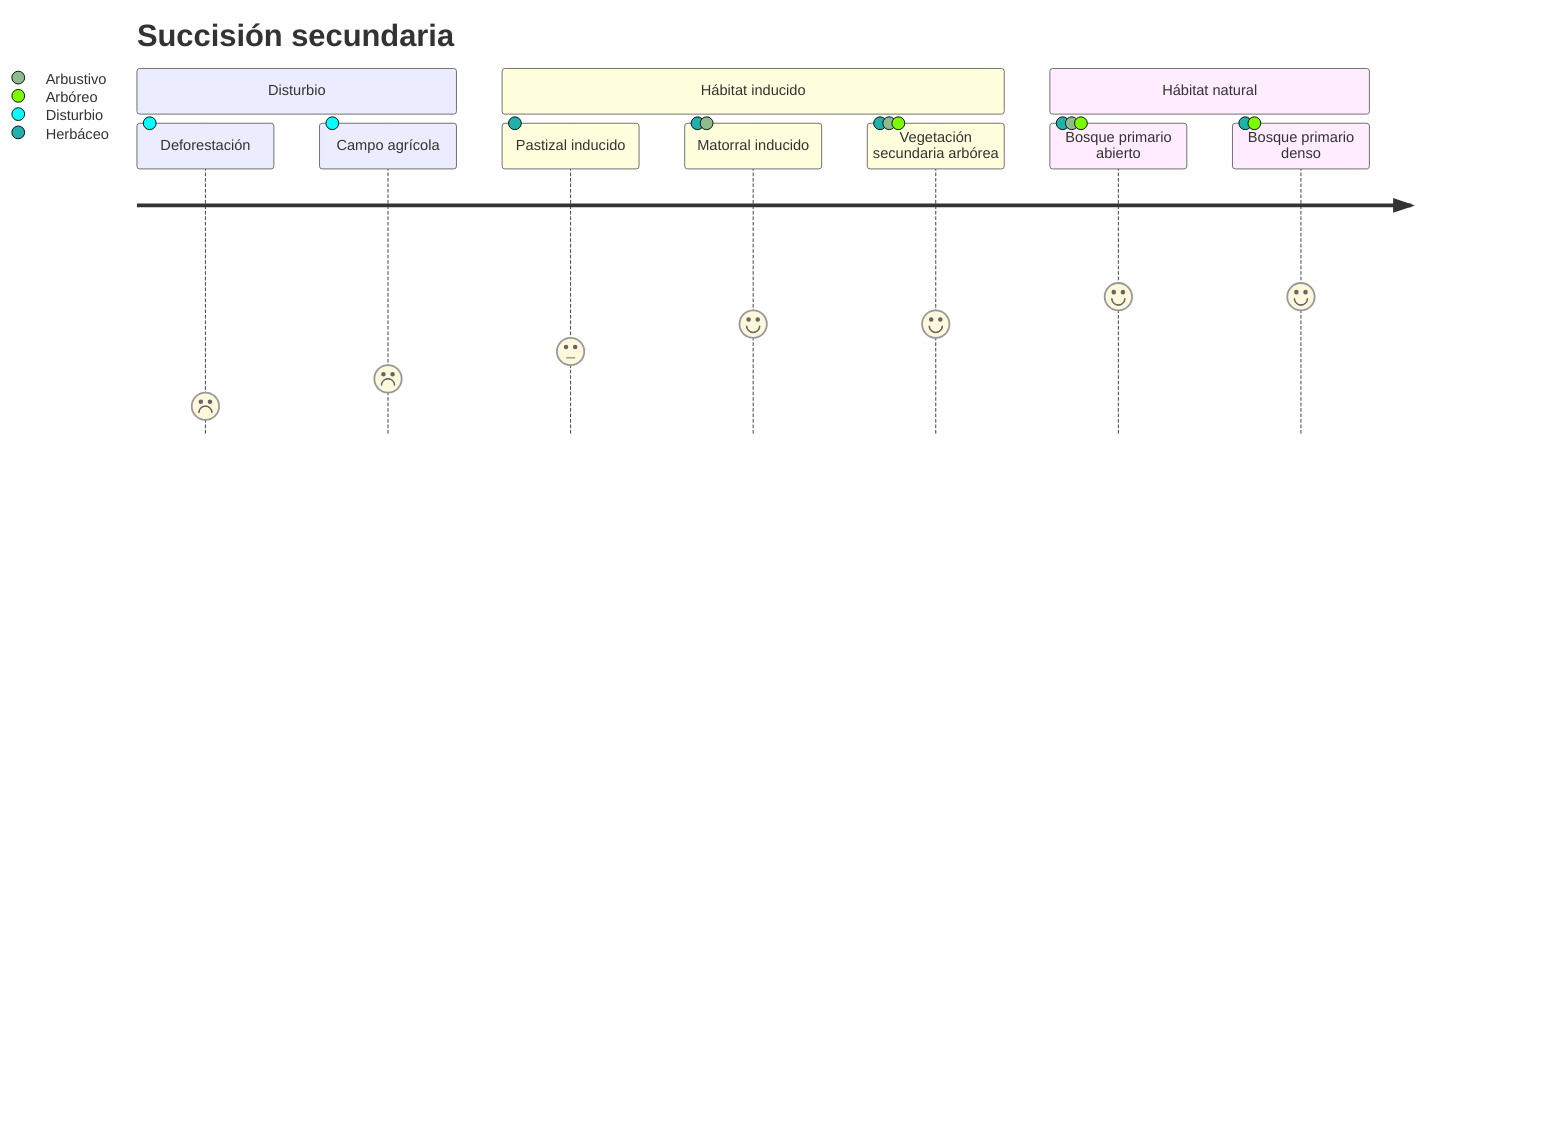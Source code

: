 journey
    title Succisión secundaria
    section Disturbio
      Deforestación: 1: Disturbio
      Campo agrícola: 2: Disturbio
    section Hábitat inducido
      Pastizal inducido: 3: Herbáceo
      Matorral inducido: 4: Herbáceo, Arbustivo
      Vegetación secundaria arbórea: 4: Herbáceo, Arbustivo, Arbóreo
    section Hábitat natural
      Bosque primario abierto: 5:  Herbáceo, Arbustivo, Arbóreo
      Bosque primario denso: 5: Herbáceo, Arbóreo